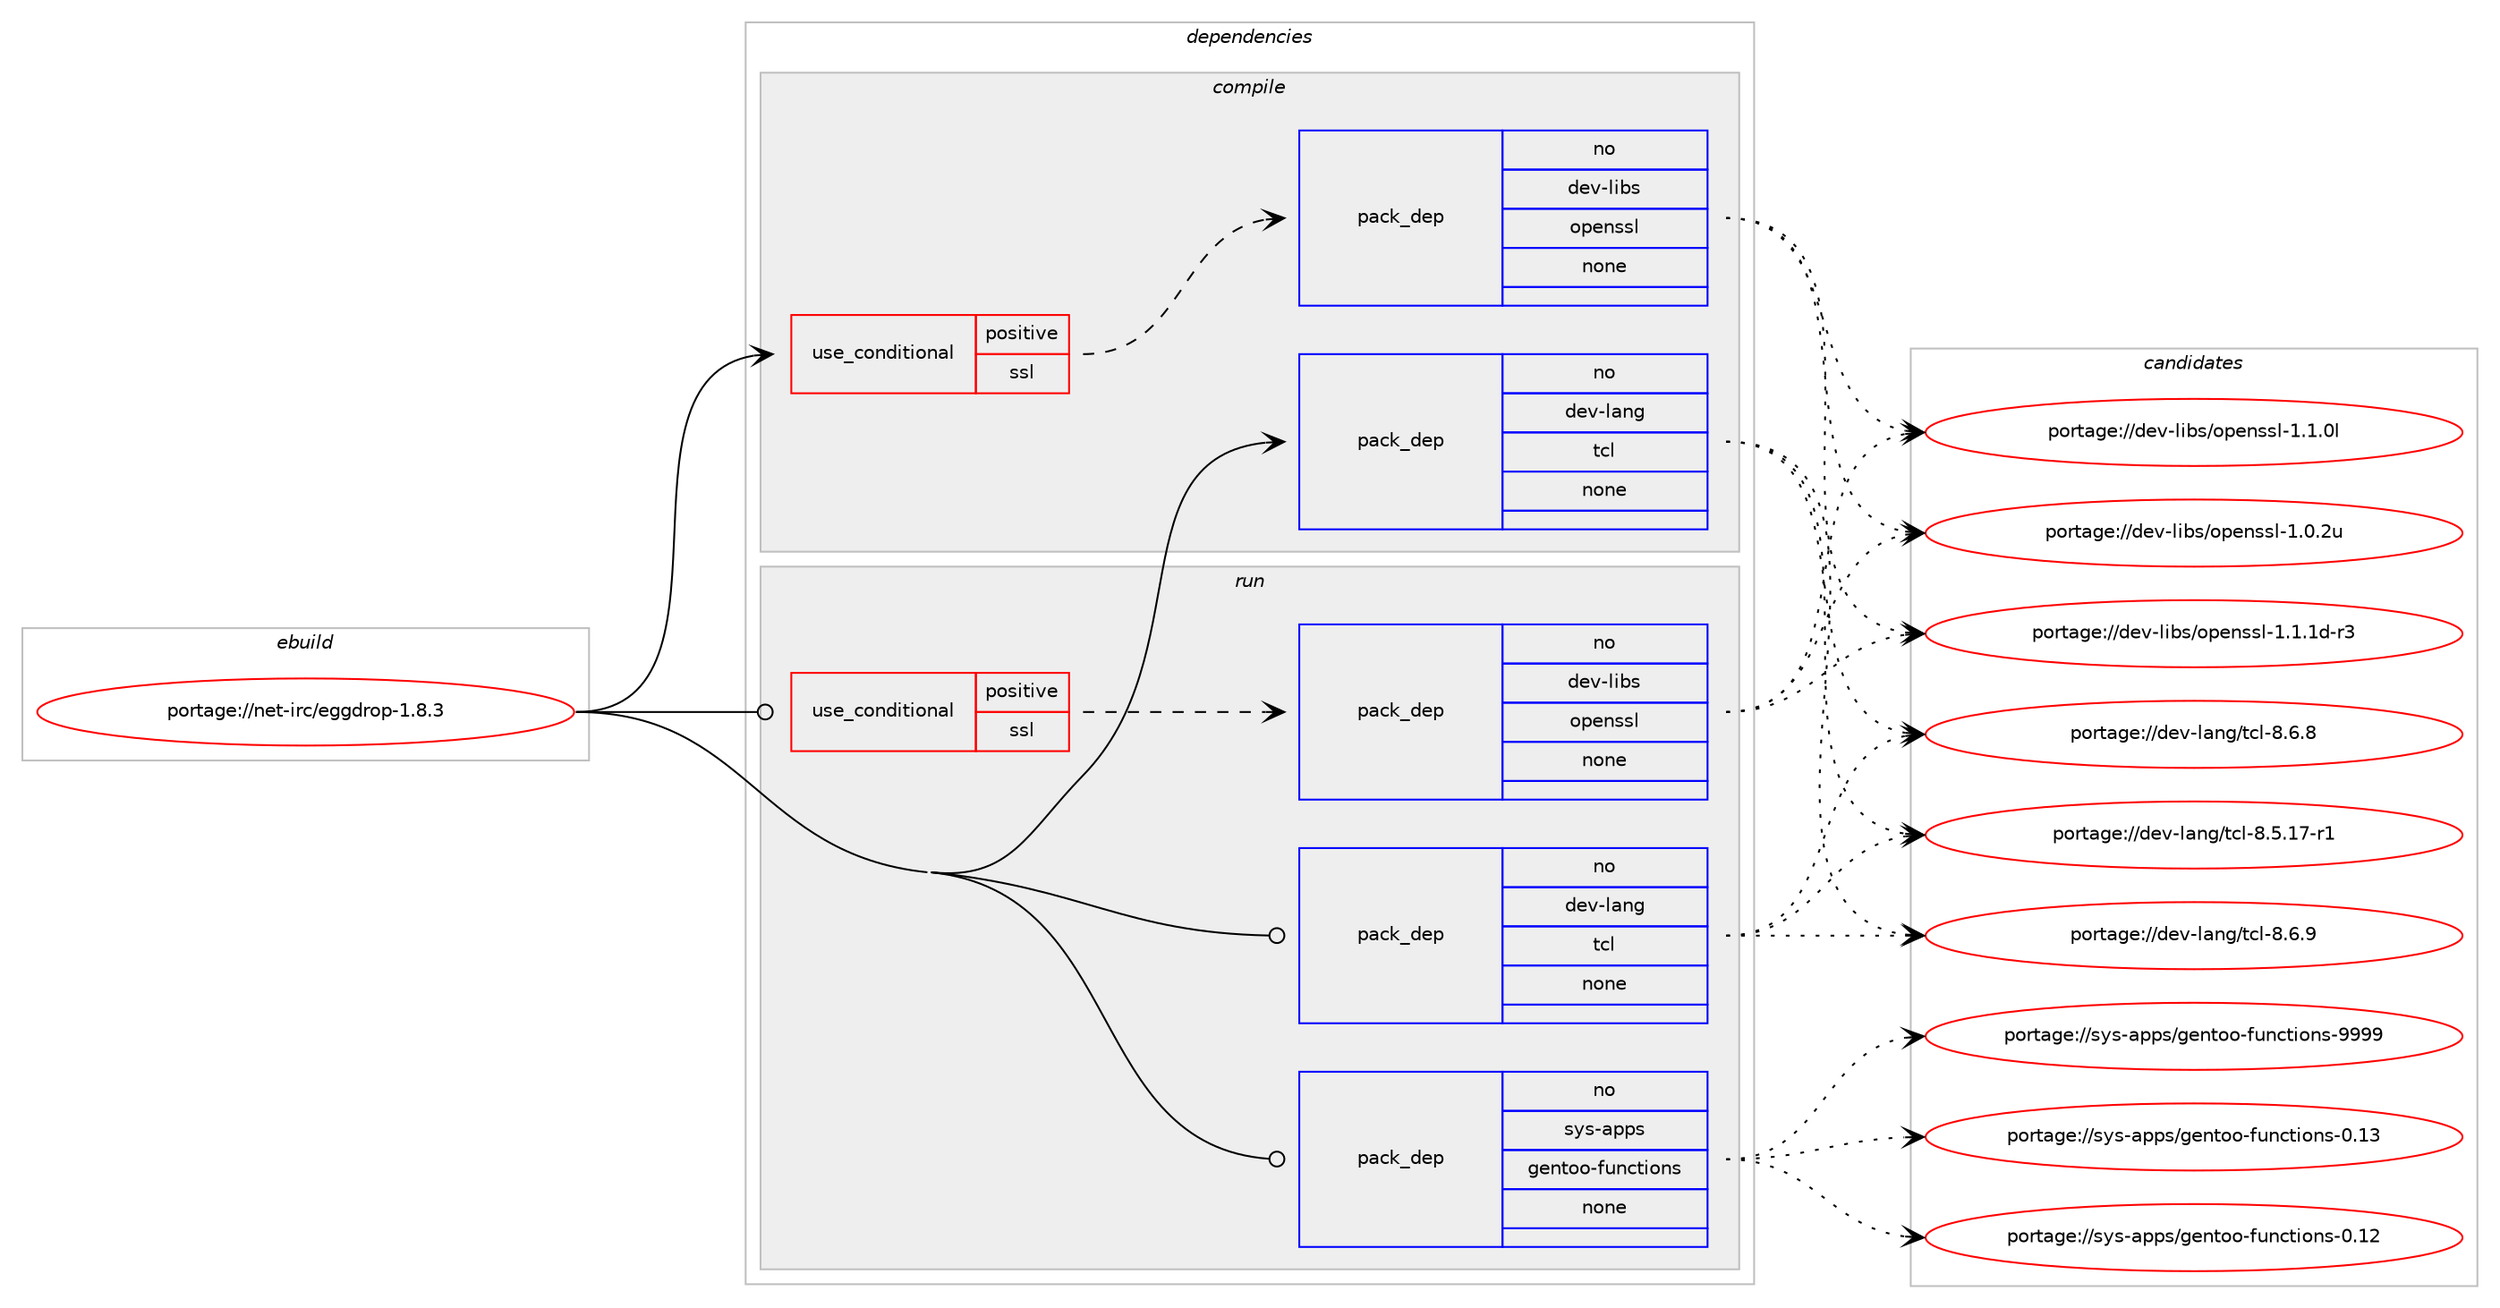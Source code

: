 digraph prolog {

# *************
# Graph options
# *************

newrank=true;
concentrate=true;
compound=true;
graph [rankdir=LR,fontname=Helvetica,fontsize=10,ranksep=1.5];#, ranksep=2.5, nodesep=0.2];
edge  [arrowhead=vee];
node  [fontname=Helvetica,fontsize=10];

# **********
# The ebuild
# **********

subgraph cluster_leftcol {
color=gray;
rank=same;
label=<<i>ebuild</i>>;
id [label="portage://net-irc/eggdrop-1.8.3", color=red, width=4, href="../net-irc/eggdrop-1.8.3.svg"];
}

# ****************
# The dependencies
# ****************

subgraph cluster_midcol {
color=gray;
label=<<i>dependencies</i>>;
subgraph cluster_compile {
fillcolor="#eeeeee";
style=filled;
label=<<i>compile</i>>;
subgraph cond30835 {
dependency141535 [label=<<TABLE BORDER="0" CELLBORDER="1" CELLSPACING="0" CELLPADDING="4"><TR><TD ROWSPAN="3" CELLPADDING="10">use_conditional</TD></TR><TR><TD>positive</TD></TR><TR><TD>ssl</TD></TR></TABLE>>, shape=none, color=red];
subgraph pack108356 {
dependency141536 [label=<<TABLE BORDER="0" CELLBORDER="1" CELLSPACING="0" CELLPADDING="4" WIDTH="220"><TR><TD ROWSPAN="6" CELLPADDING="30">pack_dep</TD></TR><TR><TD WIDTH="110">no</TD></TR><TR><TD>dev-libs</TD></TR><TR><TD>openssl</TD></TR><TR><TD>none</TD></TR><TR><TD></TD></TR></TABLE>>, shape=none, color=blue];
}
dependency141535:e -> dependency141536:w [weight=20,style="dashed",arrowhead="vee"];
}
id:e -> dependency141535:w [weight=20,style="solid",arrowhead="vee"];
subgraph pack108357 {
dependency141537 [label=<<TABLE BORDER="0" CELLBORDER="1" CELLSPACING="0" CELLPADDING="4" WIDTH="220"><TR><TD ROWSPAN="6" CELLPADDING="30">pack_dep</TD></TR><TR><TD WIDTH="110">no</TD></TR><TR><TD>dev-lang</TD></TR><TR><TD>tcl</TD></TR><TR><TD>none</TD></TR><TR><TD></TD></TR></TABLE>>, shape=none, color=blue];
}
id:e -> dependency141537:w [weight=20,style="solid",arrowhead="vee"];
}
subgraph cluster_compileandrun {
fillcolor="#eeeeee";
style=filled;
label=<<i>compile and run</i>>;
}
subgraph cluster_run {
fillcolor="#eeeeee";
style=filled;
label=<<i>run</i>>;
subgraph cond30836 {
dependency141538 [label=<<TABLE BORDER="0" CELLBORDER="1" CELLSPACING="0" CELLPADDING="4"><TR><TD ROWSPAN="3" CELLPADDING="10">use_conditional</TD></TR><TR><TD>positive</TD></TR><TR><TD>ssl</TD></TR></TABLE>>, shape=none, color=red];
subgraph pack108358 {
dependency141539 [label=<<TABLE BORDER="0" CELLBORDER="1" CELLSPACING="0" CELLPADDING="4" WIDTH="220"><TR><TD ROWSPAN="6" CELLPADDING="30">pack_dep</TD></TR><TR><TD WIDTH="110">no</TD></TR><TR><TD>dev-libs</TD></TR><TR><TD>openssl</TD></TR><TR><TD>none</TD></TR><TR><TD></TD></TR></TABLE>>, shape=none, color=blue];
}
dependency141538:e -> dependency141539:w [weight=20,style="dashed",arrowhead="vee"];
}
id:e -> dependency141538:w [weight=20,style="solid",arrowhead="odot"];
subgraph pack108359 {
dependency141540 [label=<<TABLE BORDER="0" CELLBORDER="1" CELLSPACING="0" CELLPADDING="4" WIDTH="220"><TR><TD ROWSPAN="6" CELLPADDING="30">pack_dep</TD></TR><TR><TD WIDTH="110">no</TD></TR><TR><TD>dev-lang</TD></TR><TR><TD>tcl</TD></TR><TR><TD>none</TD></TR><TR><TD></TD></TR></TABLE>>, shape=none, color=blue];
}
id:e -> dependency141540:w [weight=20,style="solid",arrowhead="odot"];
subgraph pack108360 {
dependency141541 [label=<<TABLE BORDER="0" CELLBORDER="1" CELLSPACING="0" CELLPADDING="4" WIDTH="220"><TR><TD ROWSPAN="6" CELLPADDING="30">pack_dep</TD></TR><TR><TD WIDTH="110">no</TD></TR><TR><TD>sys-apps</TD></TR><TR><TD>gentoo-functions</TD></TR><TR><TD>none</TD></TR><TR><TD></TD></TR></TABLE>>, shape=none, color=blue];
}
id:e -> dependency141541:w [weight=20,style="solid",arrowhead="odot"];
}
}

# **************
# The candidates
# **************

subgraph cluster_choices {
rank=same;
color=gray;
label=<<i>candidates</i>>;

subgraph choice108356 {
color=black;
nodesep=1;
choice1001011184510810598115471111121011101151151084549464946491004511451 [label="portage://dev-libs/openssl-1.1.1d-r3", color=red, width=4,href="../dev-libs/openssl-1.1.1d-r3.svg"];
choice100101118451081059811547111112101110115115108454946494648108 [label="portage://dev-libs/openssl-1.1.0l", color=red, width=4,href="../dev-libs/openssl-1.1.0l.svg"];
choice100101118451081059811547111112101110115115108454946484650117 [label="portage://dev-libs/openssl-1.0.2u", color=red, width=4,href="../dev-libs/openssl-1.0.2u.svg"];
dependency141536:e -> choice1001011184510810598115471111121011101151151084549464946491004511451:w [style=dotted,weight="100"];
dependency141536:e -> choice100101118451081059811547111112101110115115108454946494648108:w [style=dotted,weight="100"];
dependency141536:e -> choice100101118451081059811547111112101110115115108454946484650117:w [style=dotted,weight="100"];
}
subgraph choice108357 {
color=black;
nodesep=1;
choice10010111845108971101034711699108455646544657 [label="portage://dev-lang/tcl-8.6.9", color=red, width=4,href="../dev-lang/tcl-8.6.9.svg"];
choice10010111845108971101034711699108455646544656 [label="portage://dev-lang/tcl-8.6.8", color=red, width=4,href="../dev-lang/tcl-8.6.8.svg"];
choice10010111845108971101034711699108455646534649554511449 [label="portage://dev-lang/tcl-8.5.17-r1", color=red, width=4,href="../dev-lang/tcl-8.5.17-r1.svg"];
dependency141537:e -> choice10010111845108971101034711699108455646544657:w [style=dotted,weight="100"];
dependency141537:e -> choice10010111845108971101034711699108455646544656:w [style=dotted,weight="100"];
dependency141537:e -> choice10010111845108971101034711699108455646534649554511449:w [style=dotted,weight="100"];
}
subgraph choice108358 {
color=black;
nodesep=1;
choice1001011184510810598115471111121011101151151084549464946491004511451 [label="portage://dev-libs/openssl-1.1.1d-r3", color=red, width=4,href="../dev-libs/openssl-1.1.1d-r3.svg"];
choice100101118451081059811547111112101110115115108454946494648108 [label="portage://dev-libs/openssl-1.1.0l", color=red, width=4,href="../dev-libs/openssl-1.1.0l.svg"];
choice100101118451081059811547111112101110115115108454946484650117 [label="portage://dev-libs/openssl-1.0.2u", color=red, width=4,href="../dev-libs/openssl-1.0.2u.svg"];
dependency141539:e -> choice1001011184510810598115471111121011101151151084549464946491004511451:w [style=dotted,weight="100"];
dependency141539:e -> choice100101118451081059811547111112101110115115108454946494648108:w [style=dotted,weight="100"];
dependency141539:e -> choice100101118451081059811547111112101110115115108454946484650117:w [style=dotted,weight="100"];
}
subgraph choice108359 {
color=black;
nodesep=1;
choice10010111845108971101034711699108455646544657 [label="portage://dev-lang/tcl-8.6.9", color=red, width=4,href="../dev-lang/tcl-8.6.9.svg"];
choice10010111845108971101034711699108455646544656 [label="portage://dev-lang/tcl-8.6.8", color=red, width=4,href="../dev-lang/tcl-8.6.8.svg"];
choice10010111845108971101034711699108455646534649554511449 [label="portage://dev-lang/tcl-8.5.17-r1", color=red, width=4,href="../dev-lang/tcl-8.5.17-r1.svg"];
dependency141540:e -> choice10010111845108971101034711699108455646544657:w [style=dotted,weight="100"];
dependency141540:e -> choice10010111845108971101034711699108455646544656:w [style=dotted,weight="100"];
dependency141540:e -> choice10010111845108971101034711699108455646534649554511449:w [style=dotted,weight="100"];
}
subgraph choice108360 {
color=black;
nodesep=1;
choice11512111545971121121154710310111011611111145102117110991161051111101154557575757 [label="portage://sys-apps/gentoo-functions-9999", color=red, width=4,href="../sys-apps/gentoo-functions-9999.svg"];
choice11512111545971121121154710310111011611111145102117110991161051111101154548464951 [label="portage://sys-apps/gentoo-functions-0.13", color=red, width=4,href="../sys-apps/gentoo-functions-0.13.svg"];
choice11512111545971121121154710310111011611111145102117110991161051111101154548464950 [label="portage://sys-apps/gentoo-functions-0.12", color=red, width=4,href="../sys-apps/gentoo-functions-0.12.svg"];
dependency141541:e -> choice11512111545971121121154710310111011611111145102117110991161051111101154557575757:w [style=dotted,weight="100"];
dependency141541:e -> choice11512111545971121121154710310111011611111145102117110991161051111101154548464951:w [style=dotted,weight="100"];
dependency141541:e -> choice11512111545971121121154710310111011611111145102117110991161051111101154548464950:w [style=dotted,weight="100"];
}
}

}
